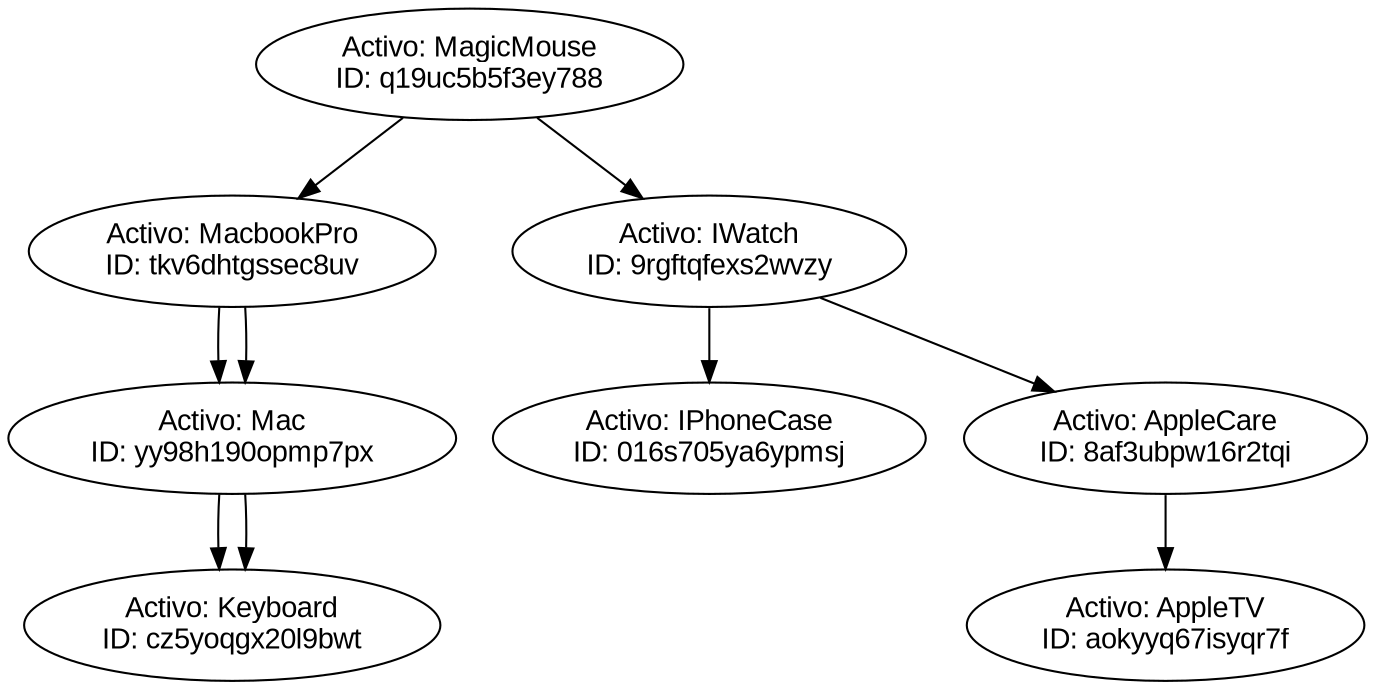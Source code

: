 digraph g{ node [fontname="Arial"];Mac[label="Activo: Mac\nID: yy98h190opmp7px"];Mac->Keyboard;Keyboard[label="Activo: Keyboard\nID: cz5yoqgx20l9bwt"];MacbookPro[label="Activo: MacbookPro\nID: tkv6dhtgssec8uv"];MacbookPro->Mac;MacbookPro->Mac;Mac[label="Activo: Mac\nID: yy98h190opmp7px"];Mac->Keyboard;Keyboard[label="Activo: Keyboard\nID: cz5yoqgx20l9bwt"];MagicMouse[label="Activo: MagicMouse\nID: q19uc5b5f3ey788"];MagicMouse->MacbookPro;MagicMouse->IWatch;IPhoneCase[label="Activo: IPhoneCase\nID: 016s705ya6ypmsj"];IWatch[label="Activo: IWatch\nID: 9rgftqfexs2wvzy"];IWatch->IPhoneCase;IWatch->AppleCare;AppleCare[label="Activo: AppleCare\nID: 8af3ubpw16r2tqi"];AppleCare->AppleTV;AppleTV[label="Activo: AppleTV\nID: aokyyq67isyqr7f"];}
